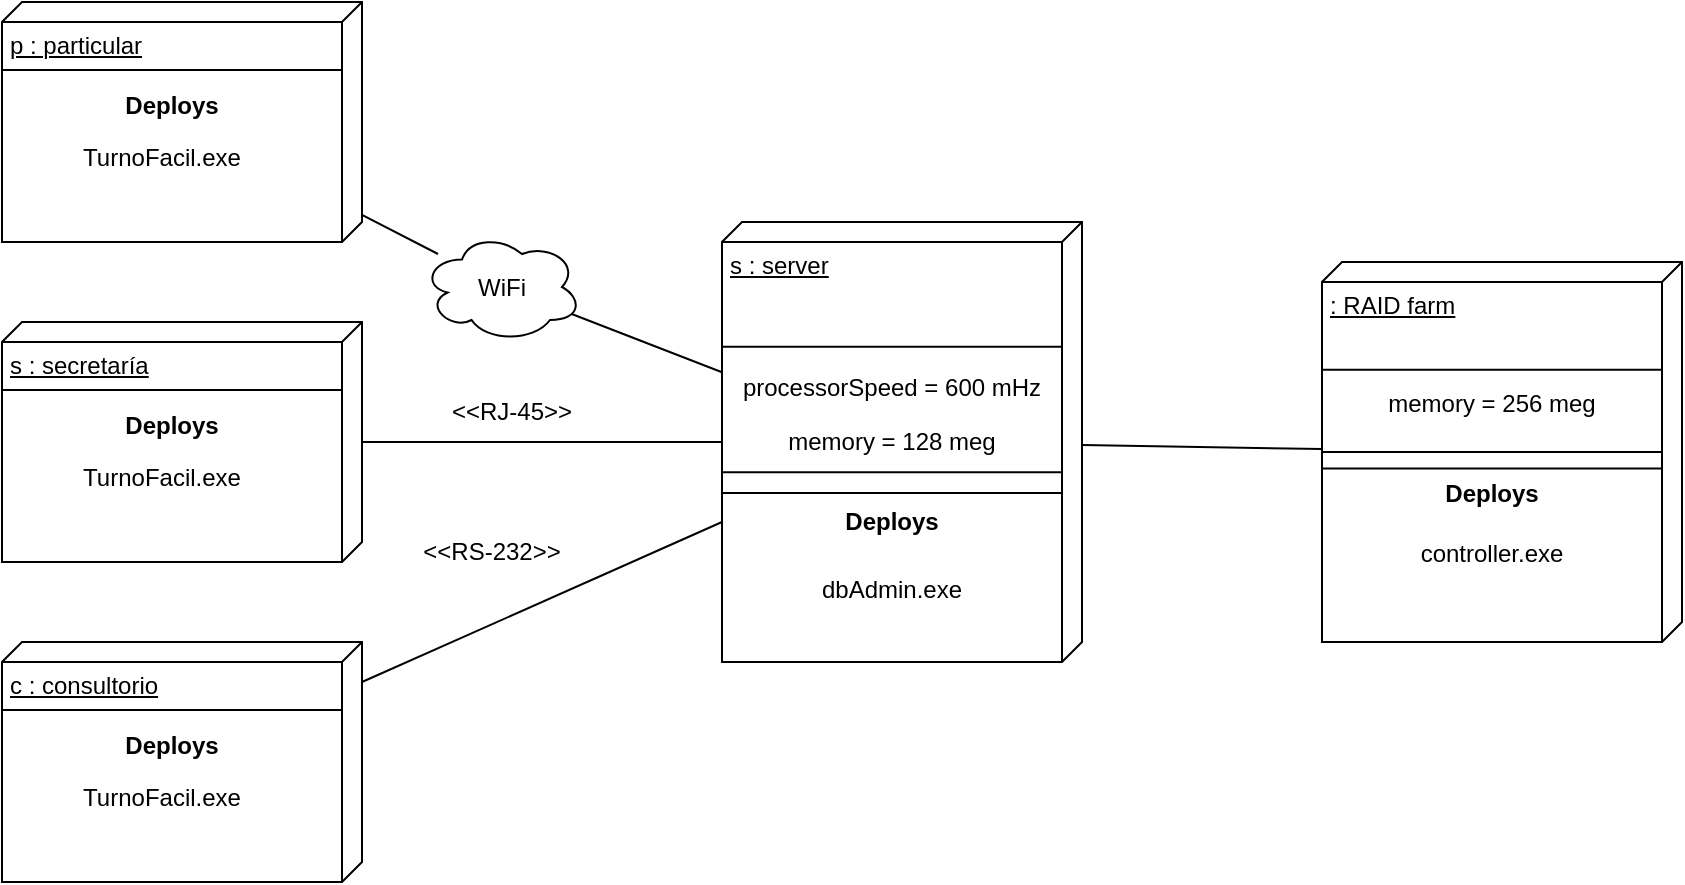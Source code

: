 <mxfile version="20.0.4" type="device"><diagram id="yLImP2IXAttrqSeVsyy8" name="Page-3"><mxGraphModel dx="1102" dy="611" grid="1" gridSize="10" guides="1" tooltips="1" connect="1" arrows="1" fold="1" page="1" pageScale="1" pageWidth="5000" pageHeight="1800" math="0" shadow="0"><root><mxCell id="0"/><mxCell id="1" parent="0"/><mxCell id="JvLUHw5KNTLmrfc_raP9-1" value="" style="group" vertex="1" connectable="0" parent="1"><mxGeometry x="830" y="360" width="180" height="120" as="geometry"/></mxCell><mxCell id="JvLUHw5KNTLmrfc_raP9-2" value="&lt;span style=&quot;white-space: pre;&quot;&gt;s&lt;/span&gt;&amp;nbsp;: secretaría" style="verticalAlign=top;align=left;spacingTop=8;spacingLeft=2;spacingRight=12;shape=cube;size=10;direction=south;fontStyle=4;html=1;" vertex="1" parent="JvLUHw5KNTLmrfc_raP9-1"><mxGeometry width="180" height="120" as="geometry"/></mxCell><mxCell id="JvLUHw5KNTLmrfc_raP9-3" value="" style="line;strokeWidth=1;fillColor=none;align=left;verticalAlign=middle;spacingTop=-1;spacingLeft=3;spacingRight=3;rotatable=0;labelPosition=right;points=[];portConstraint=eastwest;" vertex="1" parent="JvLUHw5KNTLmrfc_raP9-1"><mxGeometry y="30" width="170" height="8" as="geometry"/></mxCell><mxCell id="JvLUHw5KNTLmrfc_raP9-4" value="Deploys" style="text;align=center;fontStyle=1;verticalAlign=middle;spacingLeft=3;spacingRight=3;strokeColor=none;rotatable=0;points=[[0,0.5],[1,0.5]];portConstraint=eastwest;labelBackgroundColor=#ffffff;" vertex="1" parent="JvLUHw5KNTLmrfc_raP9-1"><mxGeometry x="45" y="38" width="80" height="26" as="geometry"/></mxCell><mxCell id="JvLUHw5KNTLmrfc_raP9-5" value="TurnoFacil.exe" style="text;align=center;fontStyle=0;verticalAlign=middle;spacingLeft=3;spacingRight=3;strokeColor=none;rotatable=0;points=[[0,0.5],[1,0.5]];portConstraint=eastwest;labelBackgroundColor=#ffffff;" vertex="1" parent="JvLUHw5KNTLmrfc_raP9-1"><mxGeometry x="40" y="64" width="80" height="26" as="geometry"/></mxCell><mxCell id="JvLUHw5KNTLmrfc_raP9-6" value="" style="group" vertex="1" connectable="0" parent="1"><mxGeometry x="830" y="520" width="180" height="120" as="geometry"/></mxCell><mxCell id="JvLUHw5KNTLmrfc_raP9-7" value="&lt;span style=&quot;white-space: pre;&quot;&gt;c : consultorio&lt;/span&gt;" style="verticalAlign=top;align=left;spacingTop=8;spacingLeft=2;spacingRight=12;shape=cube;size=10;direction=south;fontStyle=4;html=1;" vertex="1" parent="JvLUHw5KNTLmrfc_raP9-6"><mxGeometry width="180" height="120" as="geometry"/></mxCell><mxCell id="JvLUHw5KNTLmrfc_raP9-8" value="" style="line;strokeWidth=1;fillColor=none;align=left;verticalAlign=middle;spacingTop=-1;spacingLeft=3;spacingRight=3;rotatable=0;labelPosition=right;points=[];portConstraint=eastwest;" vertex="1" parent="JvLUHw5KNTLmrfc_raP9-6"><mxGeometry y="30" width="170" height="8" as="geometry"/></mxCell><mxCell id="JvLUHw5KNTLmrfc_raP9-9" value="Deploys" style="text;align=center;fontStyle=1;verticalAlign=middle;spacingLeft=3;spacingRight=3;strokeColor=none;rotatable=0;points=[[0,0.5],[1,0.5]];portConstraint=eastwest;labelBackgroundColor=#ffffff;" vertex="1" parent="JvLUHw5KNTLmrfc_raP9-6"><mxGeometry x="45" y="38" width="80" height="26" as="geometry"/></mxCell><mxCell id="JvLUHw5KNTLmrfc_raP9-10" value="TurnoFacil.exe" style="text;align=center;fontStyle=0;verticalAlign=middle;spacingLeft=3;spacingRight=3;strokeColor=none;rotatable=0;points=[[0,0.5],[1,0.5]];portConstraint=eastwest;labelBackgroundColor=#ffffff;" vertex="1" parent="JvLUHw5KNTLmrfc_raP9-6"><mxGeometry x="40" y="64" width="80" height="26" as="geometry"/></mxCell><mxCell id="JvLUHw5KNTLmrfc_raP9-11" value="" style="group" vertex="1" connectable="0" parent="1"><mxGeometry x="1190" y="310" width="180" height="220" as="geometry"/></mxCell><mxCell id="JvLUHw5KNTLmrfc_raP9-12" value="&lt;span style=&quot;white-space: pre;&quot;&gt;s&lt;/span&gt;&amp;nbsp;: server" style="verticalAlign=top;align=left;spacingTop=8;spacingLeft=2;spacingRight=12;shape=cube;size=10;direction=south;fontStyle=4;html=1;" vertex="1" parent="JvLUHw5KNTLmrfc_raP9-11"><mxGeometry width="180" height="220" as="geometry"/></mxCell><mxCell id="JvLUHw5KNTLmrfc_raP9-13" value="" style="line;strokeWidth=1;fillColor=none;align=left;verticalAlign=middle;spacingTop=-1;spacingLeft=3;spacingRight=3;rotatable=0;labelPosition=right;points=[];portConstraint=eastwest;" vertex="1" parent="JvLUHw5KNTLmrfc_raP9-11"><mxGeometry y="55" width="170" height="14.667" as="geometry"/></mxCell><mxCell id="JvLUHw5KNTLmrfc_raP9-14" value="processorSpeed = 600 mHz" style="text;html=1;strokeColor=none;fillColor=none;align=center;verticalAlign=middle;whiteSpace=wrap;rounded=0;labelBackgroundColor=#ffffff;" vertex="1" parent="JvLUHw5KNTLmrfc_raP9-11"><mxGeometry y="55.004" width="170" height="55" as="geometry"/></mxCell><mxCell id="JvLUHw5KNTLmrfc_raP9-15" value="memory = 128 meg" style="text;html=1;strokeColor=none;fillColor=none;align=center;verticalAlign=middle;whiteSpace=wrap;rounded=0;labelBackgroundColor=#ffffff;" vertex="1" parent="JvLUHw5KNTLmrfc_raP9-11"><mxGeometry y="82.5" width="170" height="55" as="geometry"/></mxCell><mxCell id="JvLUHw5KNTLmrfc_raP9-16" value="" style="line;strokeWidth=1;fillColor=none;align=left;verticalAlign=middle;spacingTop=-1;spacingLeft=3;spacingRight=3;rotatable=0;labelPosition=right;points=[];portConstraint=eastwest;labelBackgroundColor=#ffffff;" vertex="1" parent="JvLUHw5KNTLmrfc_raP9-11"><mxGeometry y="120" width="170" height="10.353" as="geometry"/></mxCell><mxCell id="JvLUHw5KNTLmrfc_raP9-17" value="" style="line;strokeWidth=1;fillColor=none;align=left;verticalAlign=middle;spacingTop=-1;spacingLeft=3;spacingRight=3;rotatable=0;labelPosition=right;points=[];portConstraint=eastwest;labelBackgroundColor=#ffffff;" vertex="1" parent="JvLUHw5KNTLmrfc_raP9-11"><mxGeometry y="130.354" width="170" height="10.353" as="geometry"/></mxCell><mxCell id="JvLUHw5KNTLmrfc_raP9-18" value="&lt;b&gt;Deploys&lt;/b&gt;" style="text;html=1;strokeColor=none;fillColor=none;align=center;verticalAlign=middle;whiteSpace=wrap;rounded=0;labelBackgroundColor=#ffffff;" vertex="1" parent="JvLUHw5KNTLmrfc_raP9-11"><mxGeometry x="55" y="130.354" width="60" height="38.824" as="geometry"/></mxCell><mxCell id="JvLUHw5KNTLmrfc_raP9-52" value="dbAdmin.exe" style="text;html=1;strokeColor=none;fillColor=none;align=center;verticalAlign=middle;whiteSpace=wrap;rounded=0;labelBackgroundColor=#ffffff;" vertex="1" parent="JvLUHw5KNTLmrfc_raP9-11"><mxGeometry x="55" y="169.18" width="60" height="30" as="geometry"/></mxCell><mxCell id="JvLUHw5KNTLmrfc_raP9-20" value="" style="group" vertex="1" connectable="0" parent="1"><mxGeometry x="1490" y="330" width="180" height="190" as="geometry"/></mxCell><mxCell id="JvLUHw5KNTLmrfc_raP9-21" value="&lt;span style=&quot;white-space: pre;&quot;&gt;: RAID farm&lt;/span&gt;" style="verticalAlign=top;align=left;spacingTop=8;spacingLeft=2;spacingRight=12;shape=cube;size=10;direction=south;fontStyle=4;html=1;" vertex="1" parent="JvLUHw5KNTLmrfc_raP9-20"><mxGeometry width="180" height="190" as="geometry"/></mxCell><mxCell id="JvLUHw5KNTLmrfc_raP9-22" value="" style="line;strokeWidth=1;fillColor=none;align=left;verticalAlign=middle;spacingTop=-1;spacingLeft=3;spacingRight=3;rotatable=0;labelPosition=right;points=[];portConstraint=eastwest;" vertex="1" parent="JvLUHw5KNTLmrfc_raP9-20"><mxGeometry y="47.5" width="170" height="12.667" as="geometry"/></mxCell><mxCell id="JvLUHw5KNTLmrfc_raP9-37" value="memory = 256 meg" style="text;html=1;strokeColor=none;fillColor=none;align=center;verticalAlign=middle;whiteSpace=wrap;rounded=0;labelBackgroundColor=#ffffff;" vertex="1" parent="JvLUHw5KNTLmrfc_raP9-20"><mxGeometry y="47.5" width="170" height="47.5" as="geometry"/></mxCell><mxCell id="JvLUHw5KNTLmrfc_raP9-39" value="" style="line;strokeWidth=1;fillColor=none;align=left;verticalAlign=middle;spacingTop=-1;spacingLeft=3;spacingRight=3;rotatable=0;labelPosition=right;points=[];portConstraint=eastwest;labelBackgroundColor=#ffffff;" vertex="1" parent="JvLUHw5KNTLmrfc_raP9-20"><mxGeometry y="90.53" width="170" height="8.941" as="geometry"/></mxCell><mxCell id="JvLUHw5KNTLmrfc_raP9-40" value="" style="line;strokeWidth=1;fillColor=none;align=left;verticalAlign=middle;spacingTop=-1;spacingLeft=3;spacingRight=3;rotatable=0;labelPosition=right;points=[];portConstraint=eastwest;labelBackgroundColor=#ffffff;" vertex="1" parent="JvLUHw5KNTLmrfc_raP9-20"><mxGeometry y="98.726" width="170" height="8.941" as="geometry"/></mxCell><mxCell id="JvLUHw5KNTLmrfc_raP9-41" value="&lt;b&gt;Deploys&lt;/b&gt;" style="text;html=1;strokeColor=none;fillColor=none;align=center;verticalAlign=middle;whiteSpace=wrap;rounded=0;labelBackgroundColor=#ffffff;" vertex="1" parent="JvLUHw5KNTLmrfc_raP9-20"><mxGeometry x="55" y="99.469" width="60" height="33.529" as="geometry"/></mxCell><mxCell id="JvLUHw5KNTLmrfc_raP9-19" value="controller.exe" style="text;html=1;strokeColor=none;fillColor=none;align=center;verticalAlign=middle;whiteSpace=wrap;rounded=0;labelBackgroundColor=#ffffff;" vertex="1" parent="JvLUHw5KNTLmrfc_raP9-20"><mxGeometry x="55" y="133" width="60" height="25.909" as="geometry"/></mxCell><mxCell id="JvLUHw5KNTLmrfc_raP9-23" value="" style="group" vertex="1" connectable="0" parent="1"><mxGeometry x="830" y="200" width="180" height="120" as="geometry"/></mxCell><mxCell id="JvLUHw5KNTLmrfc_raP9-24" value="&lt;span style=&quot;white-space: pre;&quot;&gt;p : particular&lt;/span&gt;" style="verticalAlign=top;align=left;spacingTop=8;spacingLeft=2;spacingRight=12;shape=cube;size=10;direction=south;fontStyle=4;html=1;" vertex="1" parent="JvLUHw5KNTLmrfc_raP9-23"><mxGeometry width="180" height="120" as="geometry"/></mxCell><mxCell id="JvLUHw5KNTLmrfc_raP9-25" value="" style="line;strokeWidth=1;fillColor=none;align=left;verticalAlign=middle;spacingTop=-1;spacingLeft=3;spacingRight=3;rotatable=0;labelPosition=right;points=[];portConstraint=eastwest;" vertex="1" parent="JvLUHw5KNTLmrfc_raP9-23"><mxGeometry y="30" width="170" height="8" as="geometry"/></mxCell><mxCell id="JvLUHw5KNTLmrfc_raP9-26" value="Deploys" style="text;align=center;fontStyle=1;verticalAlign=middle;spacingLeft=3;spacingRight=3;strokeColor=none;rotatable=0;points=[[0,0.5],[1,0.5]];portConstraint=eastwest;labelBackgroundColor=#ffffff;" vertex="1" parent="JvLUHw5KNTLmrfc_raP9-23"><mxGeometry x="45" y="38" width="80" height="26" as="geometry"/></mxCell><mxCell id="JvLUHw5KNTLmrfc_raP9-27" value="TurnoFacil.exe" style="text;align=center;fontStyle=0;verticalAlign=middle;spacingLeft=3;spacingRight=3;strokeColor=none;rotatable=0;points=[[0,0.5],[1,0.5]];portConstraint=eastwest;labelBackgroundColor=#ffffff;" vertex="1" parent="JvLUHw5KNTLmrfc_raP9-23"><mxGeometry x="40" y="64" width="80" height="26" as="geometry"/></mxCell><mxCell id="JvLUHw5KNTLmrfc_raP9-28" value="" style="endArrow=none;html=1;rounded=0;startArrow=none;" edge="1" parent="1" source="JvLUHw5KNTLmrfc_raP9-29" target="JvLUHw5KNTLmrfc_raP9-12"><mxGeometry width="50" height="50" relative="1" as="geometry"><mxPoint x="1000" y="260" as="sourcePoint"/><mxPoint x="1050" y="210" as="targetPoint"/></mxGeometry></mxCell><mxCell id="JvLUHw5KNTLmrfc_raP9-29" value="WiFi" style="ellipse;shape=cloud;whiteSpace=wrap;html=1;labelBackgroundColor=#ffffff;" vertex="1" parent="1"><mxGeometry x="1040" y="315" width="80" height="55" as="geometry"/></mxCell><mxCell id="JvLUHw5KNTLmrfc_raP9-30" value="" style="endArrow=none;html=1;rounded=0;" edge="1" parent="1" source="JvLUHw5KNTLmrfc_raP9-24" target="JvLUHw5KNTLmrfc_raP9-29"><mxGeometry width="50" height="50" relative="1" as="geometry"><mxPoint x="1010" y="306.364" as="sourcePoint"/><mxPoint x="1160" y="383.636" as="targetPoint"/></mxGeometry></mxCell><mxCell id="JvLUHw5KNTLmrfc_raP9-31" value="" style="endArrow=none;html=1;rounded=0;" edge="1" parent="1" source="JvLUHw5KNTLmrfc_raP9-2" target="JvLUHw5KNTLmrfc_raP9-12"><mxGeometry width="50" height="50" relative="1" as="geometry"><mxPoint x="1010" y="470" as="sourcePoint"/><mxPoint x="1130" y="470" as="targetPoint"/></mxGeometry></mxCell><mxCell id="JvLUHw5KNTLmrfc_raP9-32" value="" style="endArrow=none;html=1;rounded=0;" edge="1" parent="1" source="JvLUHw5KNTLmrfc_raP9-7" target="JvLUHw5KNTLmrfc_raP9-12"><mxGeometry width="50" height="50" relative="1" as="geometry"><mxPoint x="1070" y="600" as="sourcePoint"/><mxPoint x="1120" y="550" as="targetPoint"/></mxGeometry></mxCell><mxCell id="JvLUHw5KNTLmrfc_raP9-33" value="&amp;lt;&amp;lt;RS-232&amp;gt;&amp;gt;" style="text;html=1;strokeColor=none;fillColor=none;align=center;verticalAlign=middle;whiteSpace=wrap;rounded=0;labelBackgroundColor=#ffffff;" vertex="1" parent="1"><mxGeometry x="1030" y="460" width="90" height="30" as="geometry"/></mxCell><mxCell id="JvLUHw5KNTLmrfc_raP9-34" value="&amp;lt;&amp;lt;RJ-45&amp;gt;&amp;gt;" style="text;html=1;strokeColor=none;fillColor=none;align=center;verticalAlign=middle;whiteSpace=wrap;rounded=0;labelBackgroundColor=#ffffff;" vertex="1" parent="1"><mxGeometry x="1050" y="390" width="70" height="30" as="geometry"/></mxCell><mxCell id="JvLUHw5KNTLmrfc_raP9-35" value="" style="endArrow=none;html=1;rounded=0;" edge="1" parent="1" source="JvLUHw5KNTLmrfc_raP9-12" target="JvLUHw5KNTLmrfc_raP9-21"><mxGeometry width="50" height="50" relative="1" as="geometry"><mxPoint x="1380" y="460" as="sourcePoint"/><mxPoint x="1430" y="410" as="targetPoint"/></mxGeometry></mxCell></root></mxGraphModel></diagram></mxfile>